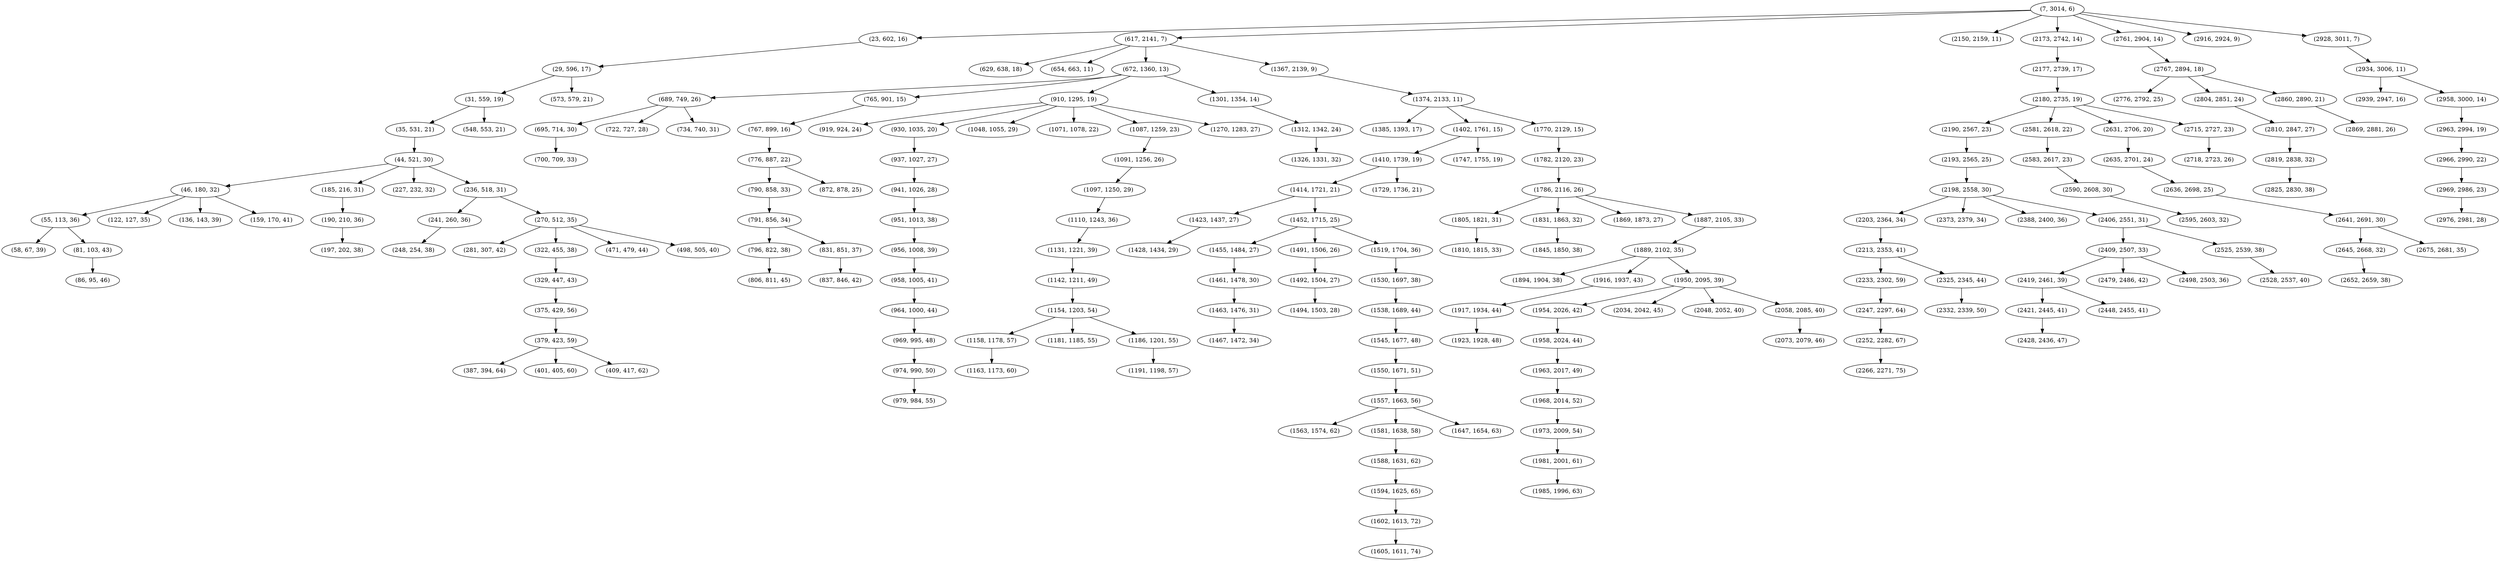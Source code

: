 digraph tree {
    "(7, 3014, 6)";
    "(23, 602, 16)";
    "(29, 596, 17)";
    "(31, 559, 19)";
    "(35, 531, 21)";
    "(44, 521, 30)";
    "(46, 180, 32)";
    "(55, 113, 36)";
    "(58, 67, 39)";
    "(81, 103, 43)";
    "(86, 95, 46)";
    "(122, 127, 35)";
    "(136, 143, 39)";
    "(159, 170, 41)";
    "(185, 216, 31)";
    "(190, 210, 36)";
    "(197, 202, 38)";
    "(227, 232, 32)";
    "(236, 518, 31)";
    "(241, 260, 36)";
    "(248, 254, 38)";
    "(270, 512, 35)";
    "(281, 307, 42)";
    "(322, 455, 38)";
    "(329, 447, 43)";
    "(375, 429, 56)";
    "(379, 423, 59)";
    "(387, 394, 64)";
    "(401, 405, 60)";
    "(409, 417, 62)";
    "(471, 479, 44)";
    "(498, 505, 40)";
    "(548, 553, 21)";
    "(573, 579, 21)";
    "(617, 2141, 7)";
    "(629, 638, 18)";
    "(654, 663, 11)";
    "(672, 1360, 13)";
    "(689, 749, 26)";
    "(695, 714, 30)";
    "(700, 709, 33)";
    "(722, 727, 28)";
    "(734, 740, 31)";
    "(765, 901, 15)";
    "(767, 899, 16)";
    "(776, 887, 22)";
    "(790, 858, 33)";
    "(791, 856, 34)";
    "(796, 822, 38)";
    "(806, 811, 45)";
    "(831, 851, 37)";
    "(837, 846, 42)";
    "(872, 878, 25)";
    "(910, 1295, 19)";
    "(919, 924, 24)";
    "(930, 1035, 20)";
    "(937, 1027, 27)";
    "(941, 1026, 28)";
    "(951, 1013, 38)";
    "(956, 1008, 39)";
    "(958, 1005, 41)";
    "(964, 1000, 44)";
    "(969, 995, 48)";
    "(974, 990, 50)";
    "(979, 984, 55)";
    "(1048, 1055, 29)";
    "(1071, 1078, 22)";
    "(1087, 1259, 23)";
    "(1091, 1256, 26)";
    "(1097, 1250, 29)";
    "(1110, 1243, 36)";
    "(1131, 1221, 39)";
    "(1142, 1211, 49)";
    "(1154, 1203, 54)";
    "(1158, 1178, 57)";
    "(1163, 1173, 60)";
    "(1181, 1185, 55)";
    "(1186, 1201, 55)";
    "(1191, 1198, 57)";
    "(1270, 1283, 27)";
    "(1301, 1354, 14)";
    "(1312, 1342, 24)";
    "(1326, 1331, 32)";
    "(1367, 2139, 9)";
    "(1374, 2133, 11)";
    "(1385, 1393, 17)";
    "(1402, 1761, 15)";
    "(1410, 1739, 19)";
    "(1414, 1721, 21)";
    "(1423, 1437, 27)";
    "(1428, 1434, 29)";
    "(1452, 1715, 25)";
    "(1455, 1484, 27)";
    "(1461, 1478, 30)";
    "(1463, 1476, 31)";
    "(1467, 1472, 34)";
    "(1491, 1506, 26)";
    "(1492, 1504, 27)";
    "(1494, 1503, 28)";
    "(1519, 1704, 36)";
    "(1530, 1697, 38)";
    "(1538, 1689, 44)";
    "(1545, 1677, 48)";
    "(1550, 1671, 51)";
    "(1557, 1663, 56)";
    "(1563, 1574, 62)";
    "(1581, 1638, 58)";
    "(1588, 1631, 62)";
    "(1594, 1625, 65)";
    "(1602, 1613, 72)";
    "(1605, 1611, 74)";
    "(1647, 1654, 63)";
    "(1729, 1736, 21)";
    "(1747, 1755, 19)";
    "(1770, 2129, 15)";
    "(1782, 2120, 23)";
    "(1786, 2116, 26)";
    "(1805, 1821, 31)";
    "(1810, 1815, 33)";
    "(1831, 1863, 32)";
    "(1845, 1850, 38)";
    "(1869, 1873, 27)";
    "(1887, 2105, 33)";
    "(1889, 2102, 35)";
    "(1894, 1904, 38)";
    "(1916, 1937, 43)";
    "(1917, 1934, 44)";
    "(1923, 1928, 48)";
    "(1950, 2095, 39)";
    "(1954, 2026, 42)";
    "(1958, 2024, 44)";
    "(1963, 2017, 49)";
    "(1968, 2014, 52)";
    "(1973, 2009, 54)";
    "(1981, 2001, 61)";
    "(1985, 1996, 63)";
    "(2034, 2042, 45)";
    "(2048, 2052, 40)";
    "(2058, 2085, 40)";
    "(2073, 2079, 46)";
    "(2150, 2159, 11)";
    "(2173, 2742, 14)";
    "(2177, 2739, 17)";
    "(2180, 2735, 19)";
    "(2190, 2567, 23)";
    "(2193, 2565, 25)";
    "(2198, 2558, 30)";
    "(2203, 2364, 34)";
    "(2213, 2353, 41)";
    "(2233, 2302, 59)";
    "(2247, 2297, 64)";
    "(2252, 2282, 67)";
    "(2266, 2271, 75)";
    "(2325, 2345, 44)";
    "(2332, 2339, 50)";
    "(2373, 2379, 34)";
    "(2388, 2400, 36)";
    "(2406, 2551, 31)";
    "(2409, 2507, 33)";
    "(2419, 2461, 39)";
    "(2421, 2445, 41)";
    "(2428, 2436, 47)";
    "(2448, 2455, 41)";
    "(2479, 2486, 42)";
    "(2498, 2503, 36)";
    "(2525, 2539, 38)";
    "(2528, 2537, 40)";
    "(2581, 2618, 22)";
    "(2583, 2617, 23)";
    "(2590, 2608, 30)";
    "(2595, 2603, 32)";
    "(2631, 2706, 20)";
    "(2635, 2701, 24)";
    "(2636, 2698, 25)";
    "(2641, 2691, 30)";
    "(2645, 2668, 32)";
    "(2652, 2659, 38)";
    "(2675, 2681, 35)";
    "(2715, 2727, 23)";
    "(2718, 2723, 26)";
    "(2761, 2904, 14)";
    "(2767, 2894, 18)";
    "(2776, 2792, 25)";
    "(2804, 2851, 24)";
    "(2810, 2847, 27)";
    "(2819, 2838, 32)";
    "(2825, 2830, 38)";
    "(2860, 2890, 21)";
    "(2869, 2881, 26)";
    "(2916, 2924, 9)";
    "(2928, 3011, 7)";
    "(2934, 3006, 11)";
    "(2939, 2947, 16)";
    "(2958, 3000, 14)";
    "(2963, 2994, 19)";
    "(2966, 2990, 22)";
    "(2969, 2986, 23)";
    "(2976, 2981, 28)";
    "(7, 3014, 6)" -> "(23, 602, 16)";
    "(7, 3014, 6)" -> "(617, 2141, 7)";
    "(7, 3014, 6)" -> "(2150, 2159, 11)";
    "(7, 3014, 6)" -> "(2173, 2742, 14)";
    "(7, 3014, 6)" -> "(2761, 2904, 14)";
    "(7, 3014, 6)" -> "(2916, 2924, 9)";
    "(7, 3014, 6)" -> "(2928, 3011, 7)";
    "(23, 602, 16)" -> "(29, 596, 17)";
    "(29, 596, 17)" -> "(31, 559, 19)";
    "(29, 596, 17)" -> "(573, 579, 21)";
    "(31, 559, 19)" -> "(35, 531, 21)";
    "(31, 559, 19)" -> "(548, 553, 21)";
    "(35, 531, 21)" -> "(44, 521, 30)";
    "(44, 521, 30)" -> "(46, 180, 32)";
    "(44, 521, 30)" -> "(185, 216, 31)";
    "(44, 521, 30)" -> "(227, 232, 32)";
    "(44, 521, 30)" -> "(236, 518, 31)";
    "(46, 180, 32)" -> "(55, 113, 36)";
    "(46, 180, 32)" -> "(122, 127, 35)";
    "(46, 180, 32)" -> "(136, 143, 39)";
    "(46, 180, 32)" -> "(159, 170, 41)";
    "(55, 113, 36)" -> "(58, 67, 39)";
    "(55, 113, 36)" -> "(81, 103, 43)";
    "(81, 103, 43)" -> "(86, 95, 46)";
    "(185, 216, 31)" -> "(190, 210, 36)";
    "(190, 210, 36)" -> "(197, 202, 38)";
    "(236, 518, 31)" -> "(241, 260, 36)";
    "(236, 518, 31)" -> "(270, 512, 35)";
    "(241, 260, 36)" -> "(248, 254, 38)";
    "(270, 512, 35)" -> "(281, 307, 42)";
    "(270, 512, 35)" -> "(322, 455, 38)";
    "(270, 512, 35)" -> "(471, 479, 44)";
    "(270, 512, 35)" -> "(498, 505, 40)";
    "(322, 455, 38)" -> "(329, 447, 43)";
    "(329, 447, 43)" -> "(375, 429, 56)";
    "(375, 429, 56)" -> "(379, 423, 59)";
    "(379, 423, 59)" -> "(387, 394, 64)";
    "(379, 423, 59)" -> "(401, 405, 60)";
    "(379, 423, 59)" -> "(409, 417, 62)";
    "(617, 2141, 7)" -> "(629, 638, 18)";
    "(617, 2141, 7)" -> "(654, 663, 11)";
    "(617, 2141, 7)" -> "(672, 1360, 13)";
    "(617, 2141, 7)" -> "(1367, 2139, 9)";
    "(672, 1360, 13)" -> "(689, 749, 26)";
    "(672, 1360, 13)" -> "(765, 901, 15)";
    "(672, 1360, 13)" -> "(910, 1295, 19)";
    "(672, 1360, 13)" -> "(1301, 1354, 14)";
    "(689, 749, 26)" -> "(695, 714, 30)";
    "(689, 749, 26)" -> "(722, 727, 28)";
    "(689, 749, 26)" -> "(734, 740, 31)";
    "(695, 714, 30)" -> "(700, 709, 33)";
    "(765, 901, 15)" -> "(767, 899, 16)";
    "(767, 899, 16)" -> "(776, 887, 22)";
    "(776, 887, 22)" -> "(790, 858, 33)";
    "(776, 887, 22)" -> "(872, 878, 25)";
    "(790, 858, 33)" -> "(791, 856, 34)";
    "(791, 856, 34)" -> "(796, 822, 38)";
    "(791, 856, 34)" -> "(831, 851, 37)";
    "(796, 822, 38)" -> "(806, 811, 45)";
    "(831, 851, 37)" -> "(837, 846, 42)";
    "(910, 1295, 19)" -> "(919, 924, 24)";
    "(910, 1295, 19)" -> "(930, 1035, 20)";
    "(910, 1295, 19)" -> "(1048, 1055, 29)";
    "(910, 1295, 19)" -> "(1071, 1078, 22)";
    "(910, 1295, 19)" -> "(1087, 1259, 23)";
    "(910, 1295, 19)" -> "(1270, 1283, 27)";
    "(930, 1035, 20)" -> "(937, 1027, 27)";
    "(937, 1027, 27)" -> "(941, 1026, 28)";
    "(941, 1026, 28)" -> "(951, 1013, 38)";
    "(951, 1013, 38)" -> "(956, 1008, 39)";
    "(956, 1008, 39)" -> "(958, 1005, 41)";
    "(958, 1005, 41)" -> "(964, 1000, 44)";
    "(964, 1000, 44)" -> "(969, 995, 48)";
    "(969, 995, 48)" -> "(974, 990, 50)";
    "(974, 990, 50)" -> "(979, 984, 55)";
    "(1087, 1259, 23)" -> "(1091, 1256, 26)";
    "(1091, 1256, 26)" -> "(1097, 1250, 29)";
    "(1097, 1250, 29)" -> "(1110, 1243, 36)";
    "(1110, 1243, 36)" -> "(1131, 1221, 39)";
    "(1131, 1221, 39)" -> "(1142, 1211, 49)";
    "(1142, 1211, 49)" -> "(1154, 1203, 54)";
    "(1154, 1203, 54)" -> "(1158, 1178, 57)";
    "(1154, 1203, 54)" -> "(1181, 1185, 55)";
    "(1154, 1203, 54)" -> "(1186, 1201, 55)";
    "(1158, 1178, 57)" -> "(1163, 1173, 60)";
    "(1186, 1201, 55)" -> "(1191, 1198, 57)";
    "(1301, 1354, 14)" -> "(1312, 1342, 24)";
    "(1312, 1342, 24)" -> "(1326, 1331, 32)";
    "(1367, 2139, 9)" -> "(1374, 2133, 11)";
    "(1374, 2133, 11)" -> "(1385, 1393, 17)";
    "(1374, 2133, 11)" -> "(1402, 1761, 15)";
    "(1374, 2133, 11)" -> "(1770, 2129, 15)";
    "(1402, 1761, 15)" -> "(1410, 1739, 19)";
    "(1402, 1761, 15)" -> "(1747, 1755, 19)";
    "(1410, 1739, 19)" -> "(1414, 1721, 21)";
    "(1410, 1739, 19)" -> "(1729, 1736, 21)";
    "(1414, 1721, 21)" -> "(1423, 1437, 27)";
    "(1414, 1721, 21)" -> "(1452, 1715, 25)";
    "(1423, 1437, 27)" -> "(1428, 1434, 29)";
    "(1452, 1715, 25)" -> "(1455, 1484, 27)";
    "(1452, 1715, 25)" -> "(1491, 1506, 26)";
    "(1452, 1715, 25)" -> "(1519, 1704, 36)";
    "(1455, 1484, 27)" -> "(1461, 1478, 30)";
    "(1461, 1478, 30)" -> "(1463, 1476, 31)";
    "(1463, 1476, 31)" -> "(1467, 1472, 34)";
    "(1491, 1506, 26)" -> "(1492, 1504, 27)";
    "(1492, 1504, 27)" -> "(1494, 1503, 28)";
    "(1519, 1704, 36)" -> "(1530, 1697, 38)";
    "(1530, 1697, 38)" -> "(1538, 1689, 44)";
    "(1538, 1689, 44)" -> "(1545, 1677, 48)";
    "(1545, 1677, 48)" -> "(1550, 1671, 51)";
    "(1550, 1671, 51)" -> "(1557, 1663, 56)";
    "(1557, 1663, 56)" -> "(1563, 1574, 62)";
    "(1557, 1663, 56)" -> "(1581, 1638, 58)";
    "(1557, 1663, 56)" -> "(1647, 1654, 63)";
    "(1581, 1638, 58)" -> "(1588, 1631, 62)";
    "(1588, 1631, 62)" -> "(1594, 1625, 65)";
    "(1594, 1625, 65)" -> "(1602, 1613, 72)";
    "(1602, 1613, 72)" -> "(1605, 1611, 74)";
    "(1770, 2129, 15)" -> "(1782, 2120, 23)";
    "(1782, 2120, 23)" -> "(1786, 2116, 26)";
    "(1786, 2116, 26)" -> "(1805, 1821, 31)";
    "(1786, 2116, 26)" -> "(1831, 1863, 32)";
    "(1786, 2116, 26)" -> "(1869, 1873, 27)";
    "(1786, 2116, 26)" -> "(1887, 2105, 33)";
    "(1805, 1821, 31)" -> "(1810, 1815, 33)";
    "(1831, 1863, 32)" -> "(1845, 1850, 38)";
    "(1887, 2105, 33)" -> "(1889, 2102, 35)";
    "(1889, 2102, 35)" -> "(1894, 1904, 38)";
    "(1889, 2102, 35)" -> "(1916, 1937, 43)";
    "(1889, 2102, 35)" -> "(1950, 2095, 39)";
    "(1916, 1937, 43)" -> "(1917, 1934, 44)";
    "(1917, 1934, 44)" -> "(1923, 1928, 48)";
    "(1950, 2095, 39)" -> "(1954, 2026, 42)";
    "(1950, 2095, 39)" -> "(2034, 2042, 45)";
    "(1950, 2095, 39)" -> "(2048, 2052, 40)";
    "(1950, 2095, 39)" -> "(2058, 2085, 40)";
    "(1954, 2026, 42)" -> "(1958, 2024, 44)";
    "(1958, 2024, 44)" -> "(1963, 2017, 49)";
    "(1963, 2017, 49)" -> "(1968, 2014, 52)";
    "(1968, 2014, 52)" -> "(1973, 2009, 54)";
    "(1973, 2009, 54)" -> "(1981, 2001, 61)";
    "(1981, 2001, 61)" -> "(1985, 1996, 63)";
    "(2058, 2085, 40)" -> "(2073, 2079, 46)";
    "(2173, 2742, 14)" -> "(2177, 2739, 17)";
    "(2177, 2739, 17)" -> "(2180, 2735, 19)";
    "(2180, 2735, 19)" -> "(2190, 2567, 23)";
    "(2180, 2735, 19)" -> "(2581, 2618, 22)";
    "(2180, 2735, 19)" -> "(2631, 2706, 20)";
    "(2180, 2735, 19)" -> "(2715, 2727, 23)";
    "(2190, 2567, 23)" -> "(2193, 2565, 25)";
    "(2193, 2565, 25)" -> "(2198, 2558, 30)";
    "(2198, 2558, 30)" -> "(2203, 2364, 34)";
    "(2198, 2558, 30)" -> "(2373, 2379, 34)";
    "(2198, 2558, 30)" -> "(2388, 2400, 36)";
    "(2198, 2558, 30)" -> "(2406, 2551, 31)";
    "(2203, 2364, 34)" -> "(2213, 2353, 41)";
    "(2213, 2353, 41)" -> "(2233, 2302, 59)";
    "(2213, 2353, 41)" -> "(2325, 2345, 44)";
    "(2233, 2302, 59)" -> "(2247, 2297, 64)";
    "(2247, 2297, 64)" -> "(2252, 2282, 67)";
    "(2252, 2282, 67)" -> "(2266, 2271, 75)";
    "(2325, 2345, 44)" -> "(2332, 2339, 50)";
    "(2406, 2551, 31)" -> "(2409, 2507, 33)";
    "(2406, 2551, 31)" -> "(2525, 2539, 38)";
    "(2409, 2507, 33)" -> "(2419, 2461, 39)";
    "(2409, 2507, 33)" -> "(2479, 2486, 42)";
    "(2409, 2507, 33)" -> "(2498, 2503, 36)";
    "(2419, 2461, 39)" -> "(2421, 2445, 41)";
    "(2419, 2461, 39)" -> "(2448, 2455, 41)";
    "(2421, 2445, 41)" -> "(2428, 2436, 47)";
    "(2525, 2539, 38)" -> "(2528, 2537, 40)";
    "(2581, 2618, 22)" -> "(2583, 2617, 23)";
    "(2583, 2617, 23)" -> "(2590, 2608, 30)";
    "(2590, 2608, 30)" -> "(2595, 2603, 32)";
    "(2631, 2706, 20)" -> "(2635, 2701, 24)";
    "(2635, 2701, 24)" -> "(2636, 2698, 25)";
    "(2636, 2698, 25)" -> "(2641, 2691, 30)";
    "(2641, 2691, 30)" -> "(2645, 2668, 32)";
    "(2641, 2691, 30)" -> "(2675, 2681, 35)";
    "(2645, 2668, 32)" -> "(2652, 2659, 38)";
    "(2715, 2727, 23)" -> "(2718, 2723, 26)";
    "(2761, 2904, 14)" -> "(2767, 2894, 18)";
    "(2767, 2894, 18)" -> "(2776, 2792, 25)";
    "(2767, 2894, 18)" -> "(2804, 2851, 24)";
    "(2767, 2894, 18)" -> "(2860, 2890, 21)";
    "(2804, 2851, 24)" -> "(2810, 2847, 27)";
    "(2810, 2847, 27)" -> "(2819, 2838, 32)";
    "(2819, 2838, 32)" -> "(2825, 2830, 38)";
    "(2860, 2890, 21)" -> "(2869, 2881, 26)";
    "(2928, 3011, 7)" -> "(2934, 3006, 11)";
    "(2934, 3006, 11)" -> "(2939, 2947, 16)";
    "(2934, 3006, 11)" -> "(2958, 3000, 14)";
    "(2958, 3000, 14)" -> "(2963, 2994, 19)";
    "(2963, 2994, 19)" -> "(2966, 2990, 22)";
    "(2966, 2990, 22)" -> "(2969, 2986, 23)";
    "(2969, 2986, 23)" -> "(2976, 2981, 28)";
}
